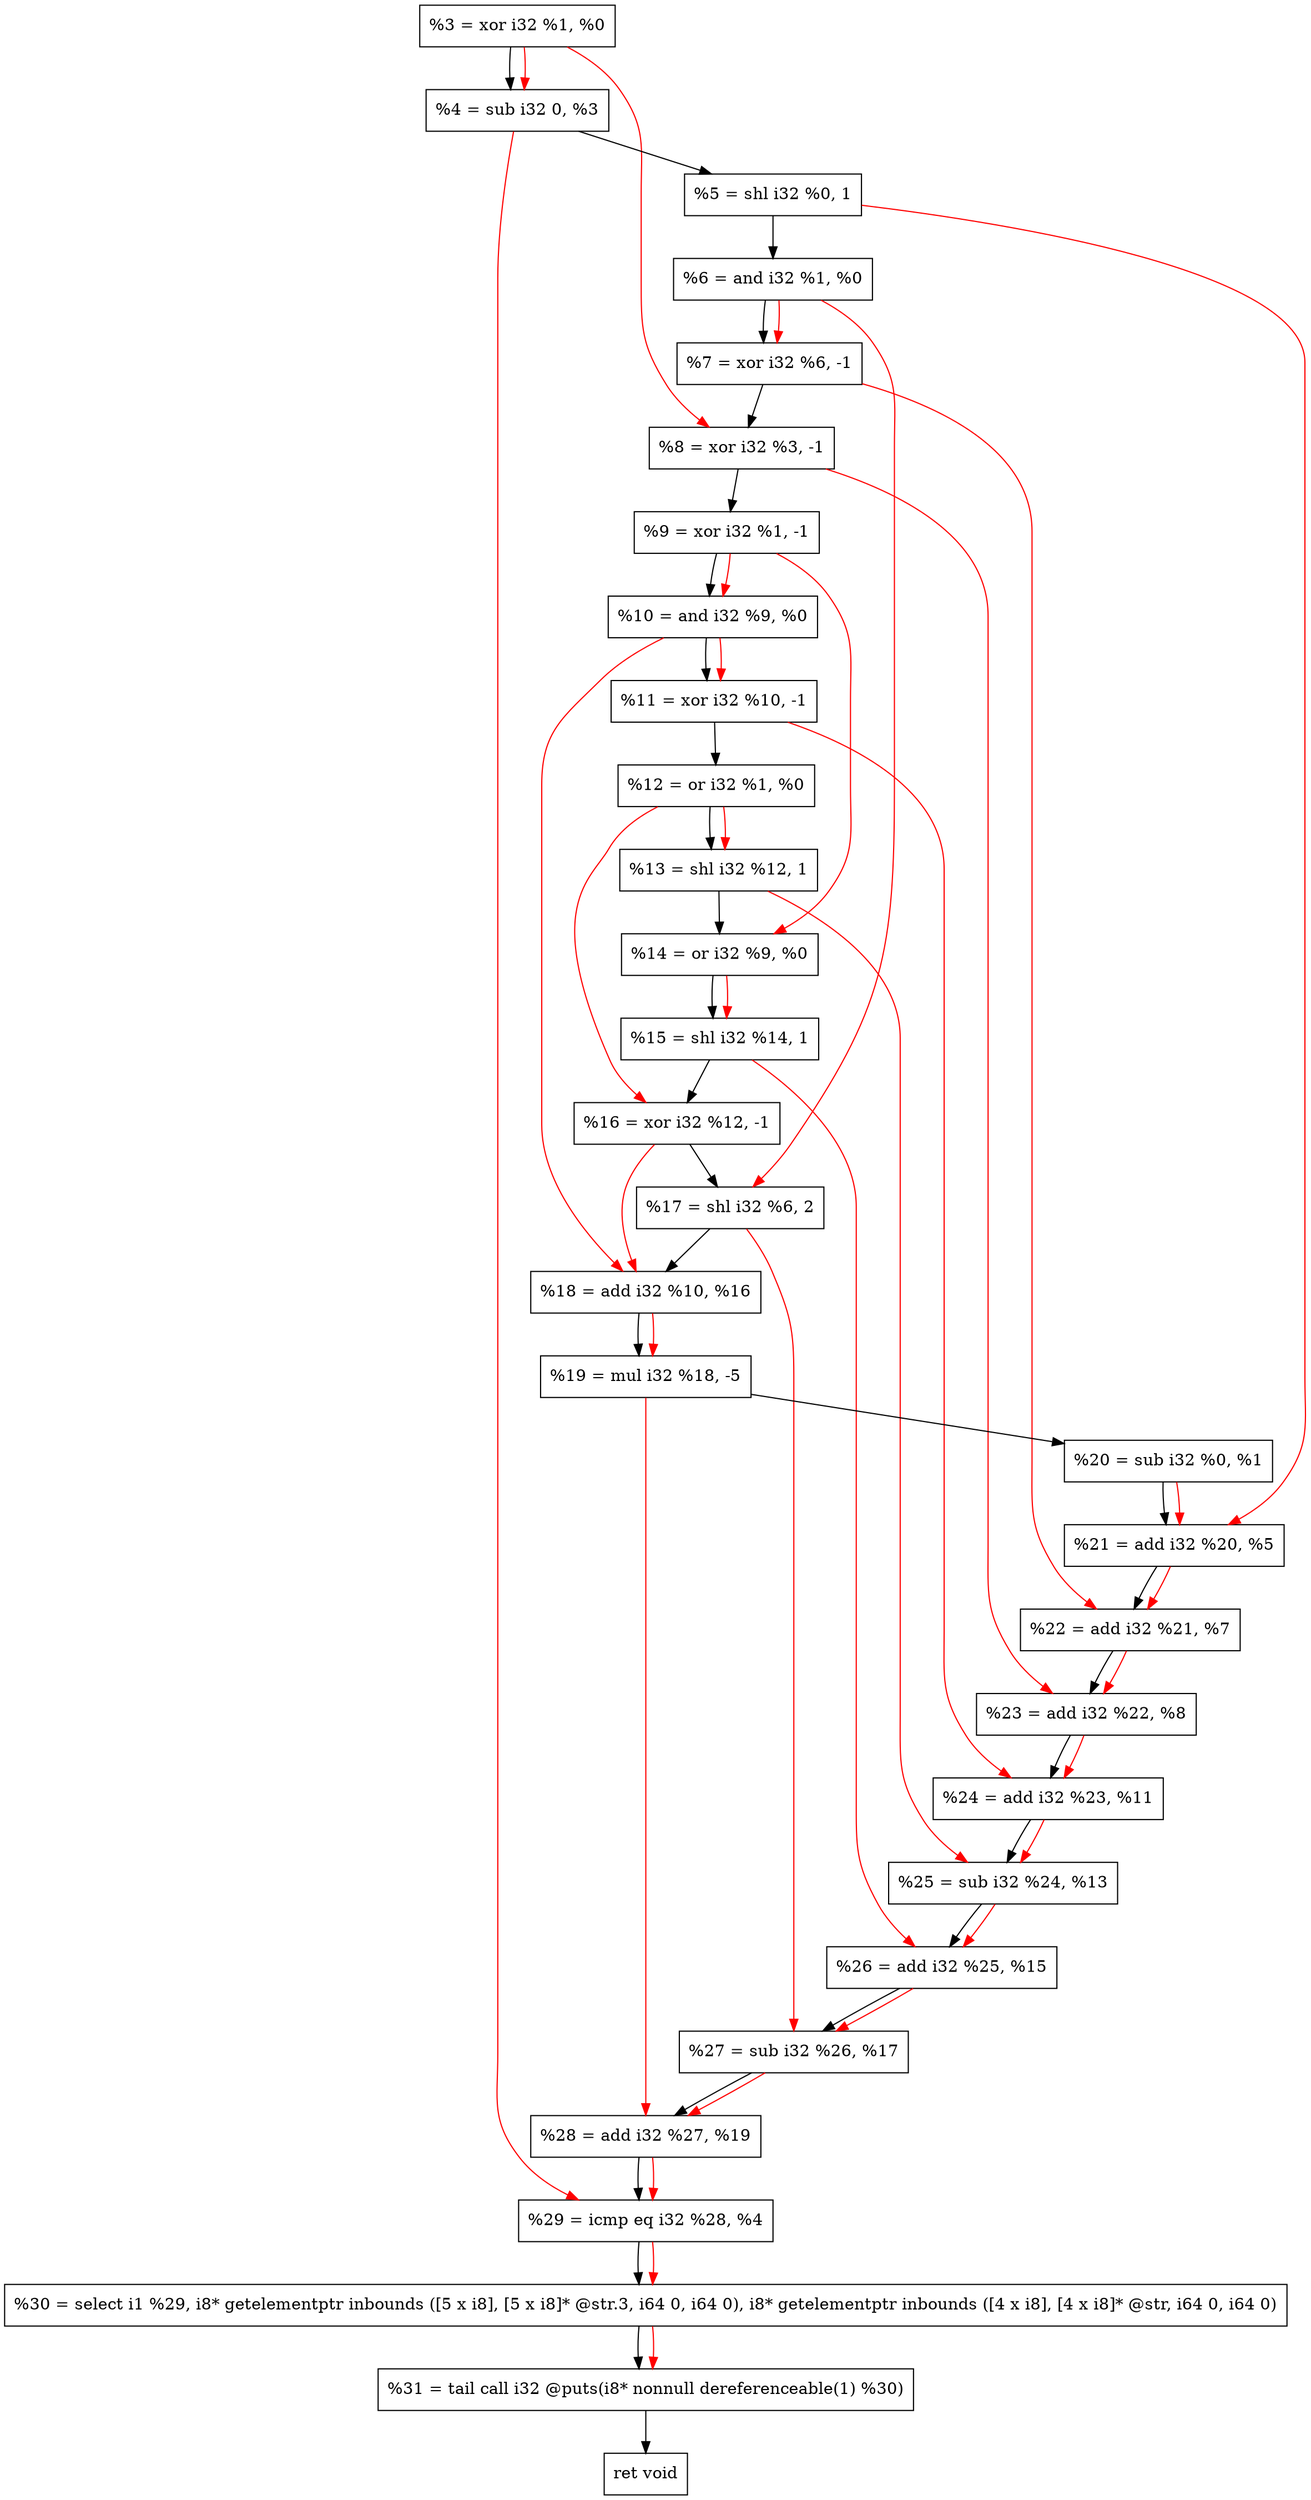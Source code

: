 digraph "DFG for'crackme' function" {
	Node0x11625c0[shape=record, label="  %3 = xor i32 %1, %0"];
	Node0x1162c70[shape=record, label="  %4 = sub i32 0, %3"];
	Node0x1162d30[shape=record, label="  %5 = shl i32 %0, 1"];
	Node0x1162da0[shape=record, label="  %6 = and i32 %1, %0"];
	Node0x1162e40[shape=record, label="  %7 = xor i32 %6, -1"];
	Node0x1162eb0[shape=record, label="  %8 = xor i32 %3, -1"];
	Node0x1162f20[shape=record, label="  %9 = xor i32 %1, -1"];
	Node0x1162f90[shape=record, label="  %10 = and i32 %9, %0"];
	Node0x1163000[shape=record, label="  %11 = xor i32 %10, -1"];
	Node0x1163070[shape=record, label="  %12 = or i32 %1, %0"];
	Node0x11630e0[shape=record, label="  %13 = shl i32 %12, 1"];
	Node0x1163150[shape=record, label="  %14 = or i32 %9, %0"];
	Node0x11631c0[shape=record, label="  %15 = shl i32 %14, 1"];
	Node0x1163230[shape=record, label="  %16 = xor i32 %12, -1"];
	Node0x11632d0[shape=record, label="  %17 = shl i32 %6, 2"];
	Node0x1163340[shape=record, label="  %18 = add i32 %10, %16"];
	Node0x11633e0[shape=record, label="  %19 = mul i32 %18, -5"];
	Node0x1163450[shape=record, label="  %20 = sub i32 %0, %1"];
	Node0x11634c0[shape=record, label="  %21 = add i32 %20, %5"];
	Node0x1163530[shape=record, label="  %22 = add i32 %21, %7"];
	Node0x11635a0[shape=record, label="  %23 = add i32 %22, %8"];
	Node0x1163610[shape=record, label="  %24 = add i32 %23, %11"];
	Node0x1163680[shape=record, label="  %25 = sub i32 %24, %13"];
	Node0x11636f0[shape=record, label="  %26 = add i32 %25, %15"];
	Node0x1163760[shape=record, label="  %27 = sub i32 %26, %17"];
	Node0x11637d0[shape=record, label="  %28 = add i32 %27, %19"];
	Node0x1163840[shape=record, label="  %29 = icmp eq i32 %28, %4"];
	Node0x1103268[shape=record, label="  %30 = select i1 %29, i8* getelementptr inbounds ([5 x i8], [5 x i8]* @str.3, i64 0, i64 0), i8* getelementptr inbounds ([4 x i8], [4 x i8]* @str, i64 0, i64 0)"];
	Node0x1163ce0[shape=record, label="  %31 = tail call i32 @puts(i8* nonnull dereferenceable(1) %30)"];
	Node0x1163d30[shape=record, label="  ret void"];
	Node0x11625c0 -> Node0x1162c70;
	Node0x1162c70 -> Node0x1162d30;
	Node0x1162d30 -> Node0x1162da0;
	Node0x1162da0 -> Node0x1162e40;
	Node0x1162e40 -> Node0x1162eb0;
	Node0x1162eb0 -> Node0x1162f20;
	Node0x1162f20 -> Node0x1162f90;
	Node0x1162f90 -> Node0x1163000;
	Node0x1163000 -> Node0x1163070;
	Node0x1163070 -> Node0x11630e0;
	Node0x11630e0 -> Node0x1163150;
	Node0x1163150 -> Node0x11631c0;
	Node0x11631c0 -> Node0x1163230;
	Node0x1163230 -> Node0x11632d0;
	Node0x11632d0 -> Node0x1163340;
	Node0x1163340 -> Node0x11633e0;
	Node0x11633e0 -> Node0x1163450;
	Node0x1163450 -> Node0x11634c0;
	Node0x11634c0 -> Node0x1163530;
	Node0x1163530 -> Node0x11635a0;
	Node0x11635a0 -> Node0x1163610;
	Node0x1163610 -> Node0x1163680;
	Node0x1163680 -> Node0x11636f0;
	Node0x11636f0 -> Node0x1163760;
	Node0x1163760 -> Node0x11637d0;
	Node0x11637d0 -> Node0x1163840;
	Node0x1163840 -> Node0x1103268;
	Node0x1103268 -> Node0x1163ce0;
	Node0x1163ce0 -> Node0x1163d30;
edge [color=red]
	Node0x11625c0 -> Node0x1162c70;
	Node0x1162da0 -> Node0x1162e40;
	Node0x11625c0 -> Node0x1162eb0;
	Node0x1162f20 -> Node0x1162f90;
	Node0x1162f90 -> Node0x1163000;
	Node0x1163070 -> Node0x11630e0;
	Node0x1162f20 -> Node0x1163150;
	Node0x1163150 -> Node0x11631c0;
	Node0x1163070 -> Node0x1163230;
	Node0x1162da0 -> Node0x11632d0;
	Node0x1162f90 -> Node0x1163340;
	Node0x1163230 -> Node0x1163340;
	Node0x1163340 -> Node0x11633e0;
	Node0x1163450 -> Node0x11634c0;
	Node0x1162d30 -> Node0x11634c0;
	Node0x11634c0 -> Node0x1163530;
	Node0x1162e40 -> Node0x1163530;
	Node0x1163530 -> Node0x11635a0;
	Node0x1162eb0 -> Node0x11635a0;
	Node0x11635a0 -> Node0x1163610;
	Node0x1163000 -> Node0x1163610;
	Node0x1163610 -> Node0x1163680;
	Node0x11630e0 -> Node0x1163680;
	Node0x1163680 -> Node0x11636f0;
	Node0x11631c0 -> Node0x11636f0;
	Node0x11636f0 -> Node0x1163760;
	Node0x11632d0 -> Node0x1163760;
	Node0x1163760 -> Node0x11637d0;
	Node0x11633e0 -> Node0x11637d0;
	Node0x11637d0 -> Node0x1163840;
	Node0x1162c70 -> Node0x1163840;
	Node0x1163840 -> Node0x1103268;
	Node0x1103268 -> Node0x1163ce0;
}
